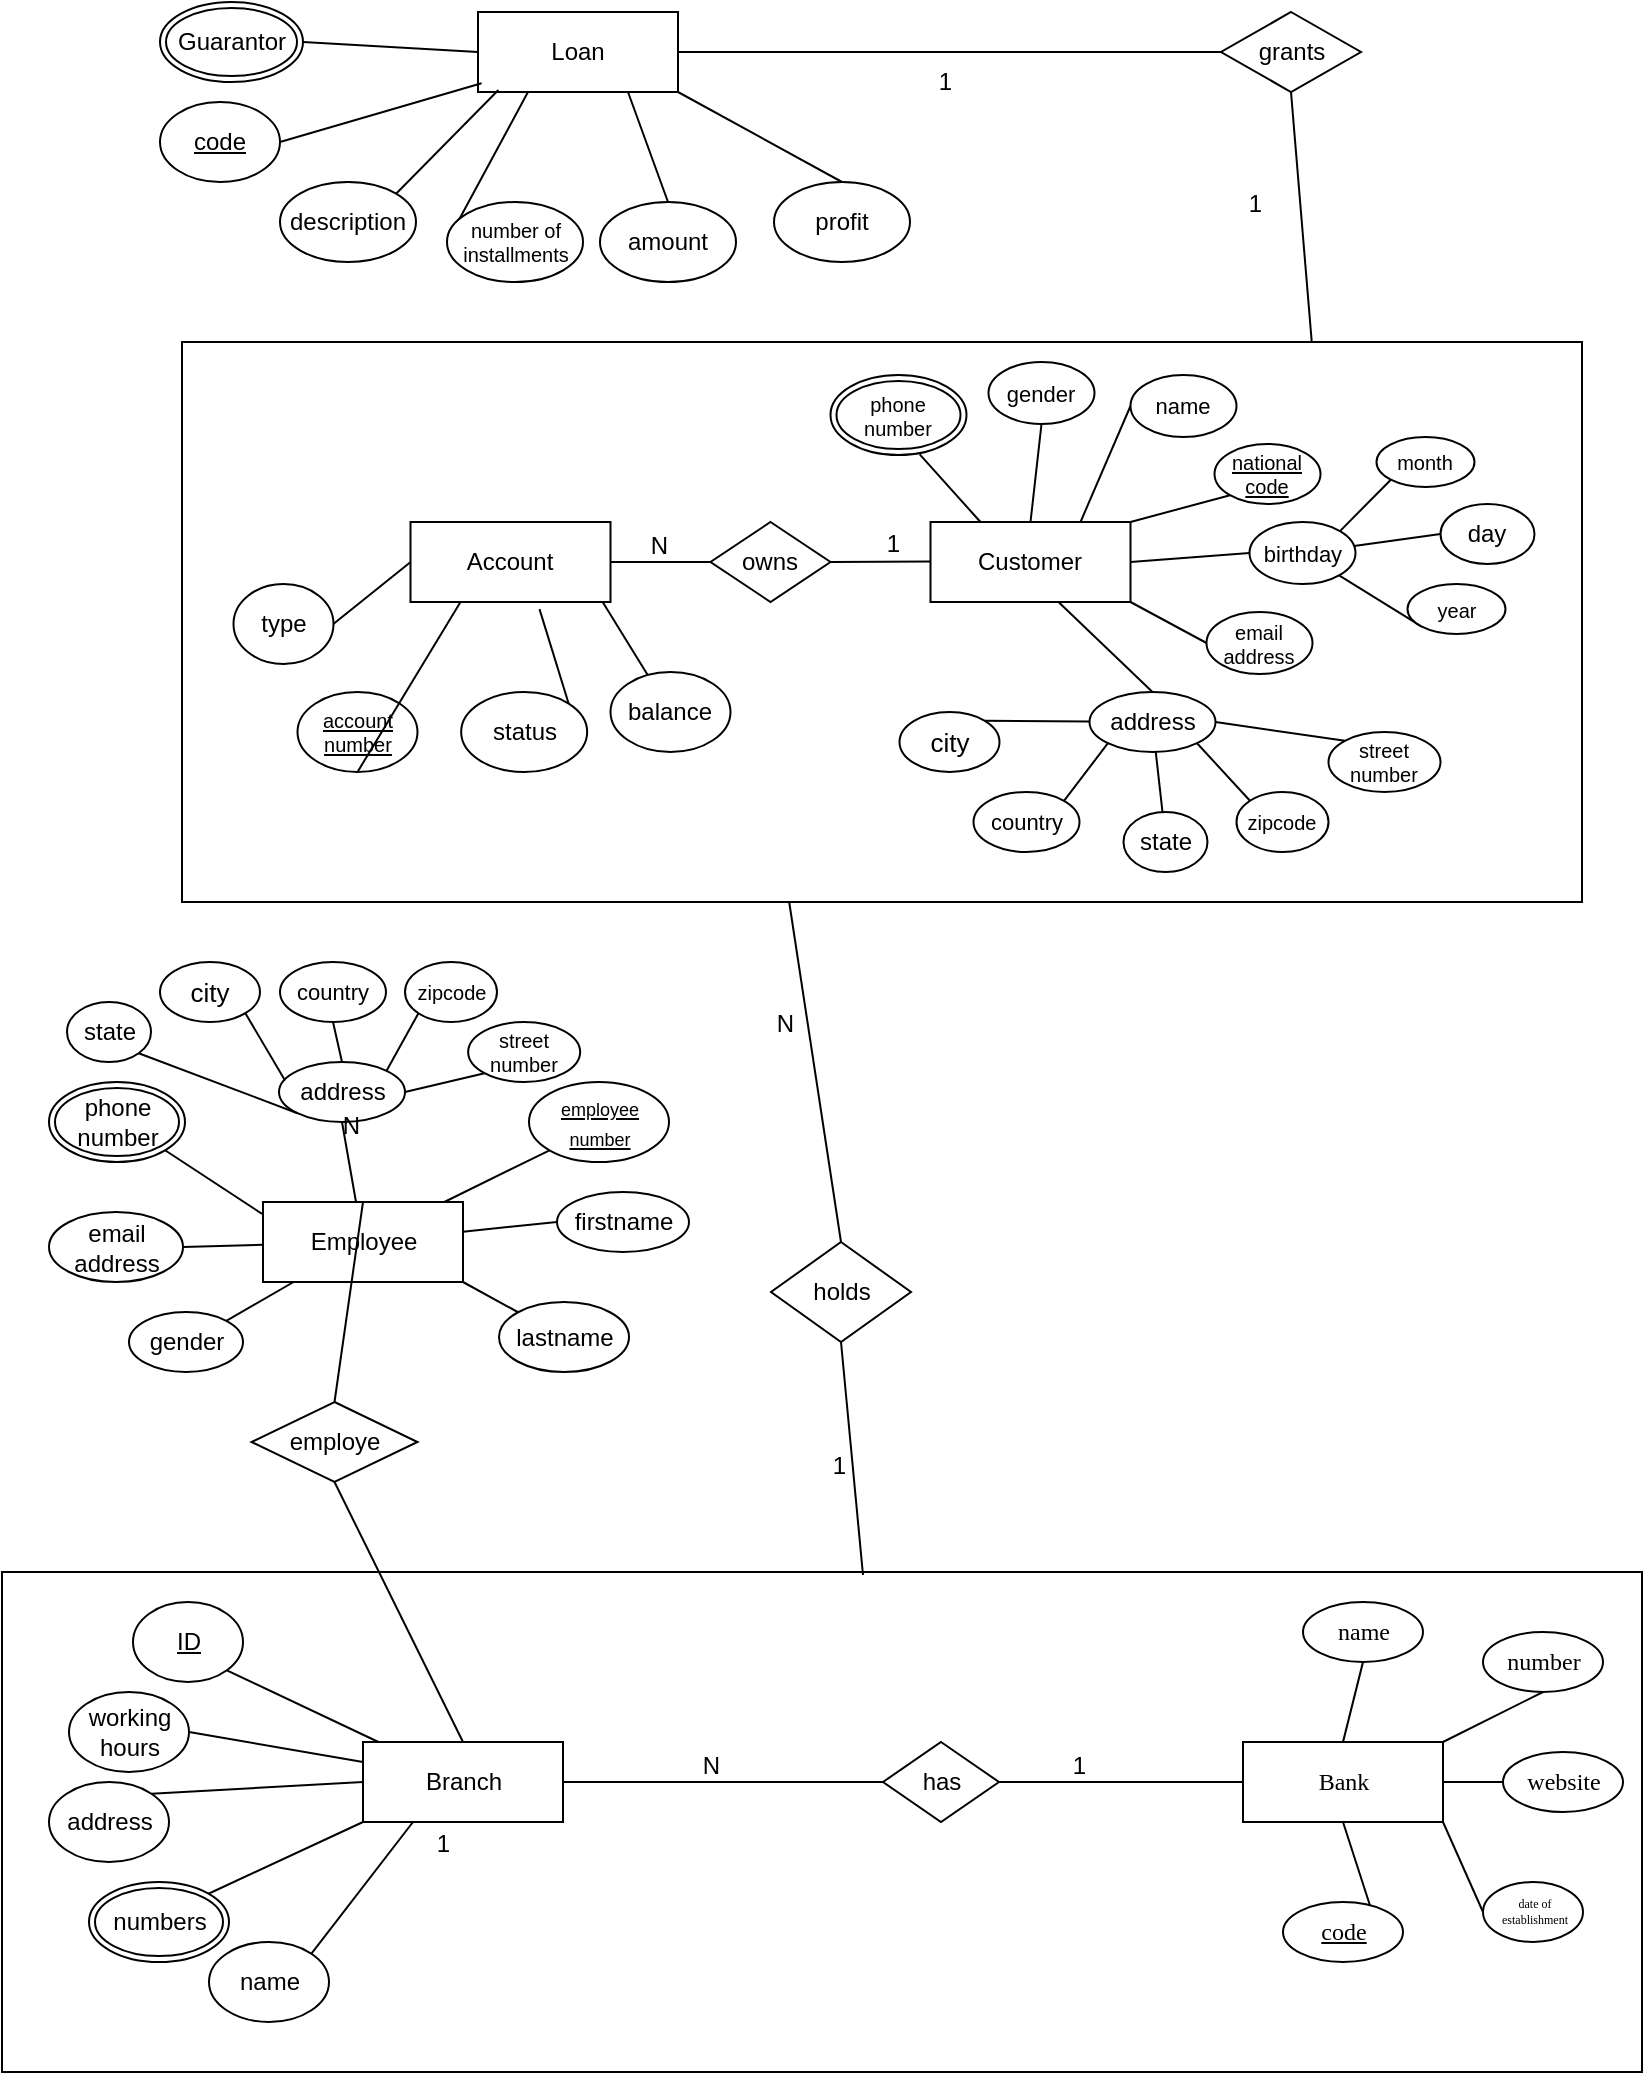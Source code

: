 <mxfile version="24.0.2" type="github">
  <diagram name="Page-1" id="dENvC8b72AFp16AgQJbP">
    <mxGraphModel dx="1513" dy="1854" grid="1" gridSize="10" guides="1" tooltips="1" connect="1" arrows="1" fold="1" page="1" pageScale="1" pageWidth="850" pageHeight="1100" math="0" shadow="0">
      <root>
        <mxCell id="0" />
        <mxCell id="1" parent="0" />
        <mxCell id="NP63c2qwMmVNeZMk7sTa-352" value="owns" style="curved=1;startArrow=ERmandOne;startSize=10;;endArrow=ERoneToMany;endSize=10;;exitX=0.501;exitY=0.996;entryX=0.674;entryY=0.001;rounded=0;fontFamily=Comic Sans MS;" parent="1" source="NP63c2qwMmVNeZMk7sTa-311" edge="1">
          <mxGeometry relative="1" as="geometry">
            <Array as="points">
              <mxPoint x="357" y="1380" />
            </Array>
            <mxPoint x="330.736" y="1452" as="targetPoint" />
          </mxGeometry>
        </mxCell>
        <mxCell id="NP63c2qwMmVNeZMk7sTa-354" value="Bank" style="whiteSpace=wrap;html=1;align=center;fontFamily=Comic Sans MS;" parent="1" vertex="1">
          <mxGeometry x="640.5" y="-210" width="100" height="40" as="geometry" />
        </mxCell>
        <mxCell id="NP63c2qwMmVNeZMk7sTa-375" style="rounded=0;orthogonalLoop=1;jettySize=auto;html=1;exitX=0.5;exitY=1;exitDx=0;exitDy=0;entryX=0.5;entryY=0;entryDx=0;entryDy=0;endArrow=none;endFill=0;" parent="1" source="NP63c2qwMmVNeZMk7sTa-356" target="NP63c2qwMmVNeZMk7sTa-354" edge="1">
          <mxGeometry relative="1" as="geometry" />
        </mxCell>
        <mxCell id="NP63c2qwMmVNeZMk7sTa-356" value="name" style="ellipse;whiteSpace=wrap;html=1;align=center;fontFamily=Comic Sans MS;" parent="1" vertex="1">
          <mxGeometry x="670.5" y="-280" width="60" height="30" as="geometry" />
        </mxCell>
        <mxCell id="NP63c2qwMmVNeZMk7sTa-374" style="rounded=0;orthogonalLoop=1;jettySize=auto;html=1;exitX=0.5;exitY=1;exitDx=0;exitDy=0;entryX=1;entryY=0;entryDx=0;entryDy=0;endArrow=none;endFill=0;" parent="1" source="NP63c2qwMmVNeZMk7sTa-357" target="NP63c2qwMmVNeZMk7sTa-354" edge="1">
          <mxGeometry relative="1" as="geometry" />
        </mxCell>
        <mxCell id="NP63c2qwMmVNeZMk7sTa-357" value="number" style="ellipse;whiteSpace=wrap;html=1;align=center;fontFamily=Comic Sans MS;" parent="1" vertex="1">
          <mxGeometry x="760.5" y="-265" width="60" height="30" as="geometry" />
        </mxCell>
        <mxCell id="NP63c2qwMmVNeZMk7sTa-372" style="rounded=0;orthogonalLoop=1;jettySize=auto;html=1;exitX=0;exitY=0.5;exitDx=0;exitDy=0;entryX=1;entryY=1;entryDx=0;entryDy=0;endArrow=none;endFill=0;" parent="1" source="NP63c2qwMmVNeZMk7sTa-358" target="NP63c2qwMmVNeZMk7sTa-354" edge="1">
          <mxGeometry relative="1" as="geometry" />
        </mxCell>
        <mxCell id="NP63c2qwMmVNeZMk7sTa-358" value="&lt;font style=&quot;font-size: 6px;&quot;&gt;date of &lt;br style=&quot;font-size: 6px;&quot;&gt;&lt;/font&gt;&lt;div style=&quot;font-size: 6px;&quot;&gt;&lt;font style=&quot;font-size: 6px;&quot;&gt;establishment&lt;/font&gt;&lt;/div&gt;" style="ellipse;align=center;labelBorderColor=none;labelBackgroundColor=none;fontFamily=Comic Sans MS;verticalAlign=middle;horizontal=1;textDirection=ltr;comic=0;treeMoving=0;html=1;fontSize=6;" parent="1" vertex="1">
          <mxGeometry x="760.5" y="-140" width="50" height="30" as="geometry" />
        </mxCell>
        <mxCell id="NP63c2qwMmVNeZMk7sTa-373" style="rounded=0;orthogonalLoop=1;jettySize=auto;html=1;exitX=0;exitY=0.5;exitDx=0;exitDy=0;endArrow=none;endFill=0;entryX=1;entryY=0.5;entryDx=0;entryDy=0;" parent="1" source="NP63c2qwMmVNeZMk7sTa-359" target="NP63c2qwMmVNeZMk7sTa-354" edge="1">
          <mxGeometry relative="1" as="geometry" />
        </mxCell>
        <mxCell id="NP63c2qwMmVNeZMk7sTa-359" value="website" style="ellipse;whiteSpace=wrap;html=1;align=center;fontFamily=Comic Sans MS;" parent="1" vertex="1">
          <mxGeometry x="770.5" y="-205" width="60" height="30" as="geometry" />
        </mxCell>
        <mxCell id="NP63c2qwMmVNeZMk7sTa-376" style="rounded=0;orthogonalLoop=1;jettySize=auto;html=1;exitX=1;exitY=1;exitDx=0;exitDy=0;entryX=0.5;entryY=1;entryDx=0;entryDy=0;endArrow=none;endFill=0;" parent="1" source="NP63c2qwMmVNeZMk7sTa-362" target="NP63c2qwMmVNeZMk7sTa-354" edge="1">
          <mxGeometry relative="1" as="geometry" />
        </mxCell>
        <mxCell id="NP63c2qwMmVNeZMk7sTa-362" value="code" style="ellipse;whiteSpace=wrap;html=1;align=center;fontStyle=4;fontFamily=Comic Sans MS;" parent="1" vertex="1">
          <mxGeometry x="660.5" y="-130" width="60" height="30" as="geometry" />
        </mxCell>
        <mxCell id="NP63c2qwMmVNeZMk7sTa-377" value="Branch" style="whiteSpace=wrap;html=1;align=center;" parent="1" vertex="1">
          <mxGeometry x="200.5" y="-210" width="100" height="40" as="geometry" />
        </mxCell>
        <mxCell id="NP63c2qwMmVNeZMk7sTa-388" style="rounded=0;orthogonalLoop=1;jettySize=auto;html=1;exitX=1;exitY=1;exitDx=0;exitDy=0;endArrow=none;endFill=0;" parent="1" source="NP63c2qwMmVNeZMk7sTa-381" target="NP63c2qwMmVNeZMk7sTa-377" edge="1">
          <mxGeometry relative="1" as="geometry" />
        </mxCell>
        <mxCell id="NP63c2qwMmVNeZMk7sTa-381" value="ID" style="ellipse;whiteSpace=wrap;html=1;align=center;fontStyle=4;" parent="1" vertex="1">
          <mxGeometry x="85.5" y="-280" width="55" height="40" as="geometry" />
        </mxCell>
        <mxCell id="NP63c2qwMmVNeZMk7sTa-391" style="rounded=0;orthogonalLoop=1;jettySize=auto;html=1;exitX=1;exitY=0;exitDx=0;exitDy=0;entryX=0;entryY=0.5;entryDx=0;entryDy=0;endArrow=none;endFill=0;" parent="1" source="NP63c2qwMmVNeZMk7sTa-382" target="NP63c2qwMmVNeZMk7sTa-377" edge="1">
          <mxGeometry relative="1" as="geometry" />
        </mxCell>
        <mxCell id="NP63c2qwMmVNeZMk7sTa-382" value="address" style="ellipse;whiteSpace=wrap;html=1;align=center;rotation=0;" parent="1" vertex="1">
          <mxGeometry x="43.5" y="-190" width="60" height="40" as="geometry" />
        </mxCell>
        <mxCell id="NP63c2qwMmVNeZMk7sTa-387" style="rounded=0;orthogonalLoop=1;jettySize=auto;html=1;exitX=1;exitY=0;exitDx=0;exitDy=0;endArrow=none;endFill=0;entryX=0.25;entryY=1;entryDx=0;entryDy=0;" parent="1" source="NP63c2qwMmVNeZMk7sTa-383" target="NP63c2qwMmVNeZMk7sTa-377" edge="1">
          <mxGeometry relative="1" as="geometry">
            <mxPoint x="223.5" y="-170" as="targetPoint" />
          </mxGeometry>
        </mxCell>
        <mxCell id="NP63c2qwMmVNeZMk7sTa-383" value="name" style="ellipse;whiteSpace=wrap;html=1;align=center;" parent="1" vertex="1">
          <mxGeometry x="123.5" y="-110" width="60" height="40" as="geometry" />
        </mxCell>
        <mxCell id="NP63c2qwMmVNeZMk7sTa-389" style="rounded=0;orthogonalLoop=1;jettySize=auto;html=1;exitX=1;exitY=0;exitDx=0;exitDy=0;endArrow=none;endFill=0;entryX=0;entryY=1;entryDx=0;entryDy=0;" parent="1" source="tqMVISTJXFTwWOeDB2ou-76" target="NP63c2qwMmVNeZMk7sTa-377" edge="1">
          <mxGeometry relative="1" as="geometry">
            <mxPoint x="124.57" y="-139.237" as="sourcePoint" />
          </mxGeometry>
        </mxCell>
        <mxCell id="NP63c2qwMmVNeZMk7sTa-385" value="working&lt;br&gt;hours" style="ellipse;whiteSpace=wrap;html=1;align=center;" parent="1" vertex="1">
          <mxGeometry x="53.5" y="-235" width="60" height="40" as="geometry" />
        </mxCell>
        <mxCell id="NP63c2qwMmVNeZMk7sTa-390" style="rounded=0;orthogonalLoop=1;jettySize=auto;html=1;exitX=1;exitY=0.5;exitDx=0;exitDy=0;entryX=0;entryY=0.25;entryDx=0;entryDy=0;endArrow=none;endFill=0;" parent="1" source="NP63c2qwMmVNeZMk7sTa-385" target="NP63c2qwMmVNeZMk7sTa-377" edge="1">
          <mxGeometry relative="1" as="geometry" />
        </mxCell>
        <mxCell id="NP63c2qwMmVNeZMk7sTa-393" value="Employee" style="whiteSpace=wrap;html=1;align=center;" parent="1" vertex="1">
          <mxGeometry x="150.5" y="-480" width="100" height="40" as="geometry" />
        </mxCell>
        <mxCell id="NP63c2qwMmVNeZMk7sTa-406" style="rounded=0;orthogonalLoop=1;jettySize=auto;html=1;exitX=0;exitY=0.5;exitDx=0;exitDy=0;endArrow=none;endFill=0;" parent="1" source="NP63c2qwMmVNeZMk7sTa-397" target="NP63c2qwMmVNeZMk7sTa-393" edge="1">
          <mxGeometry relative="1" as="geometry" />
        </mxCell>
        <mxCell id="NP63c2qwMmVNeZMk7sTa-397" value="firstname" style="ellipse;whiteSpace=wrap;html=1;align=center;" parent="1" vertex="1">
          <mxGeometry x="297.5" y="-485" width="66" height="30" as="geometry" />
        </mxCell>
        <mxCell id="NP63c2qwMmVNeZMk7sTa-405" style="rounded=0;orthogonalLoop=1;jettySize=auto;html=1;exitX=0;exitY=0;exitDx=0;exitDy=0;entryX=1;entryY=1;entryDx=0;entryDy=0;endArrow=none;endFill=0;" parent="1" source="NP63c2qwMmVNeZMk7sTa-398" target="NP63c2qwMmVNeZMk7sTa-393" edge="1">
          <mxGeometry relative="1" as="geometry" />
        </mxCell>
        <mxCell id="NP63c2qwMmVNeZMk7sTa-398" value="lastname" style="ellipse;whiteSpace=wrap;html=1;align=center;" parent="1" vertex="1">
          <mxGeometry x="268.5" y="-430" width="65" height="35" as="geometry" />
        </mxCell>
        <mxCell id="NP63c2qwMmVNeZMk7sTa-407" style="rounded=0;orthogonalLoop=1;jettySize=auto;html=1;exitX=0.5;exitY=1;exitDx=0;exitDy=0;endArrow=none;endFill=0;" parent="1" source="NP63c2qwMmVNeZMk7sTa-399" target="NP63c2qwMmVNeZMk7sTa-393" edge="1">
          <mxGeometry relative="1" as="geometry" />
        </mxCell>
        <mxCell id="NP63c2qwMmVNeZMk7sTa-399" value="address" style="ellipse;whiteSpace=wrap;html=1;align=center;" parent="1" vertex="1">
          <mxGeometry x="158.5" y="-550" width="63" height="30" as="geometry" />
        </mxCell>
        <mxCell id="NP63c2qwMmVNeZMk7sTa-410" style="rounded=0;orthogonalLoop=1;jettySize=auto;html=1;exitX=1;exitY=0;exitDx=0;exitDy=0;endArrow=none;endFill=0;" parent="1" source="NP63c2qwMmVNeZMk7sTa-400" target="NP63c2qwMmVNeZMk7sTa-393" edge="1">
          <mxGeometry relative="1" as="geometry" />
        </mxCell>
        <mxCell id="NP63c2qwMmVNeZMk7sTa-400" value="gender" style="ellipse;whiteSpace=wrap;html=1;align=center;" parent="1" vertex="1">
          <mxGeometry x="83.5" y="-425" width="57" height="30" as="geometry" />
        </mxCell>
        <mxCell id="NP63c2qwMmVNeZMk7sTa-409" style="rounded=0;orthogonalLoop=1;jettySize=auto;html=1;exitX=1;exitY=0.5;exitDx=0;exitDy=0;endArrow=none;endFill=0;" parent="1" source="NP63c2qwMmVNeZMk7sTa-401" target="NP63c2qwMmVNeZMk7sTa-393" edge="1">
          <mxGeometry relative="1" as="geometry" />
        </mxCell>
        <mxCell id="NP63c2qwMmVNeZMk7sTa-401" value="email&lt;br&gt;address" style="ellipse;whiteSpace=wrap;html=1;align=center;" parent="1" vertex="1">
          <mxGeometry x="43.5" y="-475" width="67" height="35" as="geometry" />
        </mxCell>
        <mxCell id="NP63c2qwMmVNeZMk7sTa-408" style="rounded=0;orthogonalLoop=1;jettySize=auto;html=1;exitX=1;exitY=1;exitDx=0;exitDy=0;entryX=-0.005;entryY=0.148;entryDx=0;entryDy=0;entryPerimeter=0;endArrow=none;endFill=0;" parent="1" source="tqMVISTJXFTwWOeDB2ou-77" target="NP63c2qwMmVNeZMk7sTa-393" edge="1">
          <mxGeometry relative="1" as="geometry" />
        </mxCell>
        <mxCell id="NP63c2qwMmVNeZMk7sTa-413" style="rounded=0;orthogonalLoop=1;jettySize=auto;html=1;exitX=0;exitY=1;exitDx=0;exitDy=0;endArrow=none;endFill=0;" parent="1" source="NP63c2qwMmVNeZMk7sTa-412" target="NP63c2qwMmVNeZMk7sTa-393" edge="1">
          <mxGeometry relative="1" as="geometry" />
        </mxCell>
        <mxCell id="NP63c2qwMmVNeZMk7sTa-412" value="&lt;font style=&quot;font-size: 9px;&quot;&gt;employee &lt;br&gt;number&lt;/font&gt;" style="ellipse;whiteSpace=wrap;html=1;align=center;fontStyle=4;" parent="1" vertex="1">
          <mxGeometry x="283.5" y="-540" width="70" height="40" as="geometry" />
        </mxCell>
        <mxCell id="tqMVISTJXFTwWOeDB2ou-2" value="employe" style="shape=rhombus;perimeter=rhombusPerimeter;whiteSpace=wrap;html=1;align=center;" vertex="1" parent="1">
          <mxGeometry x="144.75" y="-380" width="83" height="40" as="geometry" />
        </mxCell>
        <mxCell id="tqMVISTJXFTwWOeDB2ou-11" value="" style="endArrow=none;html=1;rounded=0;entryX=0.5;entryY=0;entryDx=0;entryDy=0;exitX=0.5;exitY=1;exitDx=0;exitDy=0;" edge="1" parent="1" source="tqMVISTJXFTwWOeDB2ou-2" target="NP63c2qwMmVNeZMk7sTa-377">
          <mxGeometry relative="1" as="geometry">
            <mxPoint x="250.5" y="-60" as="sourcePoint" />
            <mxPoint x="310.5" y="-120" as="targetPoint" />
          </mxGeometry>
        </mxCell>
        <mxCell id="tqMVISTJXFTwWOeDB2ou-12" value="1" style="resizable=0;html=1;whiteSpace=wrap;align=right;verticalAlign=bottom;" connectable="0" vertex="1" parent="tqMVISTJXFTwWOeDB2ou-11">
          <mxGeometry x="1" relative="1" as="geometry">
            <mxPoint x="-5" y="60" as="offset" />
          </mxGeometry>
        </mxCell>
        <mxCell id="tqMVISTJXFTwWOeDB2ou-13" value="" style="endArrow=none;html=1;rounded=0;entryX=0.5;entryY=0;entryDx=0;entryDy=0;exitX=0.5;exitY=0;exitDx=0;exitDy=0;" edge="1" parent="1" source="tqMVISTJXFTwWOeDB2ou-2" target="NP63c2qwMmVNeZMk7sTa-393">
          <mxGeometry relative="1" as="geometry">
            <mxPoint x="210.5" y="-600" as="sourcePoint" />
            <mxPoint x="370.5" y="-600" as="targetPoint" />
          </mxGeometry>
        </mxCell>
        <mxCell id="tqMVISTJXFTwWOeDB2ou-14" value="N" style="resizable=0;html=1;whiteSpace=wrap;align=right;verticalAlign=bottom;" connectable="0" vertex="1" parent="tqMVISTJXFTwWOeDB2ou-13">
          <mxGeometry x="1" relative="1" as="geometry">
            <mxPoint y="-30" as="offset" />
          </mxGeometry>
        </mxCell>
        <mxCell id="tqMVISTJXFTwWOeDB2ou-15" value="has" style="shape=rhombus;perimeter=rhombusPerimeter;whiteSpace=wrap;html=1;align=center;" vertex="1" parent="1">
          <mxGeometry x="460.5" y="-210" width="58" height="40" as="geometry" />
        </mxCell>
        <mxCell id="tqMVISTJXFTwWOeDB2ou-17" value="" style="endArrow=none;html=1;rounded=0;exitX=1;exitY=0.5;exitDx=0;exitDy=0;entryX=0;entryY=0.5;entryDx=0;entryDy=0;" edge="1" parent="1" source="tqMVISTJXFTwWOeDB2ou-15" target="NP63c2qwMmVNeZMk7sTa-354">
          <mxGeometry relative="1" as="geometry">
            <mxPoint x="277.5" y="-360" as="sourcePoint" />
            <mxPoint x="437.5" y="-360" as="targetPoint" />
          </mxGeometry>
        </mxCell>
        <mxCell id="tqMVISTJXFTwWOeDB2ou-18" value="1" style="resizable=0;html=1;whiteSpace=wrap;align=right;verticalAlign=bottom;" connectable="0" vertex="1" parent="tqMVISTJXFTwWOeDB2ou-17">
          <mxGeometry x="1" relative="1" as="geometry">
            <mxPoint x="-77" as="offset" />
          </mxGeometry>
        </mxCell>
        <mxCell id="tqMVISTJXFTwWOeDB2ou-19" value="" style="endArrow=none;html=1;rounded=0;entryX=1;entryY=0.5;entryDx=0;entryDy=0;exitX=0;exitY=0.5;exitDx=0;exitDy=0;" edge="1" parent="1" source="tqMVISTJXFTwWOeDB2ou-15" target="NP63c2qwMmVNeZMk7sTa-377">
          <mxGeometry relative="1" as="geometry">
            <mxPoint x="265.5" y="-260" as="sourcePoint" />
            <mxPoint x="425.5" y="-260" as="targetPoint" />
          </mxGeometry>
        </mxCell>
        <mxCell id="tqMVISTJXFTwWOeDB2ou-20" value="N" style="resizable=0;html=1;whiteSpace=wrap;align=right;verticalAlign=bottom;" connectable="0" vertex="1" parent="tqMVISTJXFTwWOeDB2ou-19">
          <mxGeometry x="1" relative="1" as="geometry">
            <mxPoint x="80" as="offset" />
          </mxGeometry>
        </mxCell>
        <mxCell id="tqMVISTJXFTwWOeDB2ou-24" value="holds" style="shape=rhombus;perimeter=rhombusPerimeter;whiteSpace=wrap;html=1;align=center;" vertex="1" parent="1">
          <mxGeometry x="404.5" y="-460" width="70" height="50" as="geometry" />
        </mxCell>
        <mxCell id="tqMVISTJXFTwWOeDB2ou-33" style="rounded=0;orthogonalLoop=1;jettySize=auto;html=1;exitX=0.93;exitY=0.874;exitDx=0;exitDy=0;endArrow=none;endFill=0;exitPerimeter=0;" edge="1" parent="1" source="tqMVISTJXFTwWOeDB2ou-25" target="tqMVISTJXFTwWOeDB2ou-31">
          <mxGeometry relative="1" as="geometry" />
        </mxCell>
        <mxCell id="tqMVISTJXFTwWOeDB2ou-34" style="rounded=0;orthogonalLoop=1;jettySize=auto;html=1;exitX=0.25;exitY=0;exitDx=0;exitDy=0;entryX=0.5;entryY=1;entryDx=0;entryDy=0;endArrow=none;endFill=0;" edge="1" parent="1" source="tqMVISTJXFTwWOeDB2ou-25" target="tqMVISTJXFTwWOeDB2ou-32">
          <mxGeometry relative="1" as="geometry" />
        </mxCell>
        <mxCell id="tqMVISTJXFTwWOeDB2ou-25" value="Account" style="whiteSpace=wrap;html=1;align=center;" vertex="1" parent="1">
          <mxGeometry x="224.25" y="-820" width="100" height="40" as="geometry" />
        </mxCell>
        <mxCell id="tqMVISTJXFTwWOeDB2ou-26" value="&lt;div style=&quot;font-size: 10px;&quot;&gt;&lt;font style=&quot;font-size: 10px;&quot;&gt;account&lt;/font&gt;&lt;/div&gt;&lt;div style=&quot;font-size: 10px;&quot;&gt;&lt;font style=&quot;font-size: 10px;&quot;&gt;&lt;font style=&quot;font-size: 10px;&quot;&gt;number&lt;/font&gt;&lt;br style=&quot;font-size: 10px;&quot;&gt;&lt;/font&gt;&lt;/div&gt;" style="ellipse;whiteSpace=wrap;html=1;align=center;fontStyle=4;fontSize=10;" vertex="1" parent="1">
          <mxGeometry x="167.75" y="-735" width="60" height="40" as="geometry" />
        </mxCell>
        <mxCell id="tqMVISTJXFTwWOeDB2ou-37" style="rounded=0;orthogonalLoop=1;jettySize=auto;html=1;exitX=1;exitY=0;exitDx=0;exitDy=0;entryX=0.645;entryY=1.089;entryDx=0;entryDy=0;endArrow=none;endFill=0;entryPerimeter=0;" edge="1" parent="1" source="tqMVISTJXFTwWOeDB2ou-30" target="tqMVISTJXFTwWOeDB2ou-25">
          <mxGeometry relative="1" as="geometry" />
        </mxCell>
        <mxCell id="tqMVISTJXFTwWOeDB2ou-30" value="status" style="ellipse;whiteSpace=wrap;html=1;align=center;" vertex="1" parent="1">
          <mxGeometry x="249.58" y="-735" width="63" height="40" as="geometry" />
        </mxCell>
        <mxCell id="tqMVISTJXFTwWOeDB2ou-31" value="balance" style="ellipse;whiteSpace=wrap;html=1;align=center;" vertex="1" parent="1">
          <mxGeometry x="324.25" y="-745" width="60" height="40" as="geometry" />
        </mxCell>
        <mxCell id="tqMVISTJXFTwWOeDB2ou-32" value="type" style="ellipse;whiteSpace=wrap;html=1;align=center;" vertex="1" parent="1">
          <mxGeometry x="135.75" y="-789" width="50" height="40" as="geometry" />
        </mxCell>
        <mxCell id="tqMVISTJXFTwWOeDB2ou-35" style="rounded=0;orthogonalLoop=1;jettySize=auto;html=1;exitX=0.5;exitY=1;exitDx=0;exitDy=0;entryX=0.25;entryY=1;entryDx=0;entryDy=0;endArrow=none;endFill=0;" edge="1" parent="1" source="tqMVISTJXFTwWOeDB2ou-26" target="tqMVISTJXFTwWOeDB2ou-25">
          <mxGeometry relative="1" as="geometry" />
        </mxCell>
        <mxCell id="tqMVISTJXFTwWOeDB2ou-38" value="owns" style="shape=rhombus;perimeter=rhombusPerimeter;whiteSpace=wrap;html=1;align=center;" vertex="1" parent="1">
          <mxGeometry x="374.25" y="-820" width="60" height="40" as="geometry" />
        </mxCell>
        <mxCell id="tqMVISTJXFTwWOeDB2ou-39" value="Customer" style="whiteSpace=wrap;html=1;align=center;" vertex="1" parent="1">
          <mxGeometry x="484.25" y="-820" width="100" height="40" as="geometry" />
        </mxCell>
        <mxCell id="tqMVISTJXFTwWOeDB2ou-51" style="rounded=0;orthogonalLoop=1;jettySize=auto;html=1;exitX=0;exitY=1;exitDx=0;exitDy=0;entryX=1;entryY=0;entryDx=0;entryDy=0;endArrow=none;endFill=0;" edge="1" parent="1" source="tqMVISTJXFTwWOeDB2ou-41" target="tqMVISTJXFTwWOeDB2ou-39">
          <mxGeometry relative="1" as="geometry" />
        </mxCell>
        <mxCell id="tqMVISTJXFTwWOeDB2ou-41" value="&lt;div style=&quot;font-size: 10px;&quot;&gt;national&lt;/div&gt;&lt;div style=&quot;font-size: 10px;&quot;&gt;code&lt;br style=&quot;font-size: 10px;&quot;&gt;&lt;/div&gt;" style="ellipse;whiteSpace=wrap;html=1;align=center;fontStyle=4;fontSize=10;" vertex="1" parent="1">
          <mxGeometry x="626.25" y="-859" width="53" height="30" as="geometry" />
        </mxCell>
        <mxCell id="tqMVISTJXFTwWOeDB2ou-52" style="rounded=0;orthogonalLoop=1;jettySize=auto;html=1;exitX=0;exitY=0.5;exitDx=0;exitDy=0;entryX=0.75;entryY=0;entryDx=0;entryDy=0;endArrow=none;endFill=0;" edge="1" parent="1" source="tqMVISTJXFTwWOeDB2ou-42" target="tqMVISTJXFTwWOeDB2ou-39">
          <mxGeometry relative="1" as="geometry" />
        </mxCell>
        <mxCell id="tqMVISTJXFTwWOeDB2ou-42" value="name" style="ellipse;whiteSpace=wrap;html=1;align=center;fontSize=11;" vertex="1" parent="1">
          <mxGeometry x="584.25" y="-893.5" width="53" height="31" as="geometry" />
        </mxCell>
        <mxCell id="tqMVISTJXFTwWOeDB2ou-49" style="rounded=0;orthogonalLoop=1;jettySize=auto;html=1;exitX=0.5;exitY=1;exitDx=0;exitDy=0;endArrow=none;endFill=0;entryX=0.5;entryY=0;entryDx=0;entryDy=0;" edge="1" parent="1" source="tqMVISTJXFTwWOeDB2ou-43" target="tqMVISTJXFTwWOeDB2ou-39">
          <mxGeometry relative="1" as="geometry" />
        </mxCell>
        <mxCell id="tqMVISTJXFTwWOeDB2ou-43" value="gender" style="ellipse;whiteSpace=wrap;html=1;align=center;fontSize=11;" vertex="1" parent="1">
          <mxGeometry x="513.25" y="-900" width="53" height="31" as="geometry" />
        </mxCell>
        <mxCell id="tqMVISTJXFTwWOeDB2ou-48" style="rounded=0;orthogonalLoop=1;jettySize=auto;html=1;exitX=0.656;exitY=0.992;exitDx=0;exitDy=0;entryX=0.25;entryY=0;entryDx=0;entryDy=0;endArrow=none;endFill=0;exitPerimeter=0;" edge="1" parent="1" source="tqMVISTJXFTwWOeDB2ou-94" target="tqMVISTJXFTwWOeDB2ou-39">
          <mxGeometry relative="1" as="geometry">
            <mxPoint x="470.75" y="-858.0" as="sourcePoint" />
          </mxGeometry>
        </mxCell>
        <mxCell id="tqMVISTJXFTwWOeDB2ou-50" style="rounded=0;orthogonalLoop=1;jettySize=auto;html=1;exitX=0;exitY=0.5;exitDx=0;exitDy=0;entryX=1;entryY=1;entryDx=0;entryDy=0;endArrow=none;endFill=0;" edge="1" parent="1" source="tqMVISTJXFTwWOeDB2ou-45" target="tqMVISTJXFTwWOeDB2ou-39">
          <mxGeometry relative="1" as="geometry" />
        </mxCell>
        <mxCell id="tqMVISTJXFTwWOeDB2ou-45" value="&lt;div style=&quot;font-size: 10px;&quot;&gt;email&lt;/div&gt;&lt;div style=&quot;font-size: 10px;&quot;&gt;address&lt;br style=&quot;font-size: 10px;&quot;&gt;&lt;/div&gt;" style="ellipse;whiteSpace=wrap;html=1;align=center;fontSize=10;" vertex="1" parent="1">
          <mxGeometry x="622.25" y="-775" width="53" height="31" as="geometry" />
        </mxCell>
        <mxCell id="tqMVISTJXFTwWOeDB2ou-53" style="rounded=0;orthogonalLoop=1;jettySize=auto;html=1;exitX=0;exitY=0.5;exitDx=0;exitDy=0;entryX=1;entryY=0.5;entryDx=0;entryDy=0;endArrow=none;endFill=0;" edge="1" parent="1" source="tqMVISTJXFTwWOeDB2ou-46" target="tqMVISTJXFTwWOeDB2ou-39">
          <mxGeometry relative="1" as="geometry" />
        </mxCell>
        <mxCell id="tqMVISTJXFTwWOeDB2ou-46" value="birthday" style="ellipse;whiteSpace=wrap;html=1;align=center;fontSize=11;" vertex="1" parent="1">
          <mxGeometry x="643.75" y="-820" width="53" height="31" as="geometry" />
        </mxCell>
        <mxCell id="tqMVISTJXFTwWOeDB2ou-54" style="rounded=0;orthogonalLoop=1;jettySize=auto;html=1;exitX=0.5;exitY=0;exitDx=0;exitDy=0;entryX=0.64;entryY=1;entryDx=0;entryDy=0;entryPerimeter=0;endArrow=none;endFill=0;" edge="1" parent="1" source="tqMVISTJXFTwWOeDB2ou-95" target="tqMVISTJXFTwWOeDB2ou-39">
          <mxGeometry relative="1" as="geometry">
            <mxPoint x="597.295" y="-734.332" as="sourcePoint" />
          </mxGeometry>
        </mxCell>
        <mxCell id="tqMVISTJXFTwWOeDB2ou-55" value="" style="endArrow=none;html=1;rounded=0;exitX=1;exitY=0.5;exitDx=0;exitDy=0;" edge="1" parent="1" source="tqMVISTJXFTwWOeDB2ou-38">
          <mxGeometry relative="1" as="geometry">
            <mxPoint x="394.25" y="-800.23" as="sourcePoint" />
            <mxPoint x="484.25" y="-800.23" as="targetPoint" />
          </mxGeometry>
        </mxCell>
        <mxCell id="tqMVISTJXFTwWOeDB2ou-56" value="1" style="resizable=0;html=1;whiteSpace=wrap;align=right;verticalAlign=bottom;" connectable="0" vertex="1" parent="tqMVISTJXFTwWOeDB2ou-55">
          <mxGeometry x="1" relative="1" as="geometry">
            <mxPoint x="-14" as="offset" />
          </mxGeometry>
        </mxCell>
        <mxCell id="tqMVISTJXFTwWOeDB2ou-57" value="" style="endArrow=none;html=1;rounded=0;entryX=1;entryY=0.5;entryDx=0;entryDy=0;exitX=0;exitY=0.5;exitDx=0;exitDy=0;" edge="1" parent="1" source="tqMVISTJXFTwWOeDB2ou-38" target="tqMVISTJXFTwWOeDB2ou-25">
          <mxGeometry relative="1" as="geometry">
            <mxPoint x="294.25" y="-720" as="sourcePoint" />
            <mxPoint x="454.25" y="-720" as="targetPoint" />
          </mxGeometry>
        </mxCell>
        <mxCell id="tqMVISTJXFTwWOeDB2ou-58" value="N" style="resizable=0;html=1;whiteSpace=wrap;align=right;verticalAlign=bottom;" connectable="0" vertex="1" parent="tqMVISTJXFTwWOeDB2ou-57">
          <mxGeometry x="1" relative="1" as="geometry">
            <mxPoint x="30" as="offset" />
          </mxGeometry>
        </mxCell>
        <mxCell id="tqMVISTJXFTwWOeDB2ou-59" value="grants" style="shape=rhombus;perimeter=rhombusPerimeter;whiteSpace=wrap;html=1;align=center;" vertex="1" parent="1">
          <mxGeometry x="629.5" y="-1075" width="70" height="40" as="geometry" />
        </mxCell>
        <mxCell id="tqMVISTJXFTwWOeDB2ou-60" value="Loan" style="whiteSpace=wrap;html=1;align=center;" vertex="1" parent="1">
          <mxGeometry x="258" y="-1075" width="100" height="40" as="geometry" />
        </mxCell>
        <mxCell id="tqMVISTJXFTwWOeDB2ou-70" style="rounded=0;orthogonalLoop=1;jettySize=auto;html=1;exitX=0.5;exitY=0;exitDx=0;exitDy=0;entryX=0.75;entryY=1;entryDx=0;entryDy=0;endArrow=none;endFill=0;" edge="1" parent="1" source="tqMVISTJXFTwWOeDB2ou-61" target="tqMVISTJXFTwWOeDB2ou-60">
          <mxGeometry relative="1" as="geometry" />
        </mxCell>
        <mxCell id="tqMVISTJXFTwWOeDB2ou-61" value="amount" style="ellipse;whiteSpace=wrap;html=1;align=center;" vertex="1" parent="1">
          <mxGeometry x="319" y="-980" width="68" height="40" as="geometry" />
        </mxCell>
        <mxCell id="tqMVISTJXFTwWOeDB2ou-62" value="code" style="ellipse;whiteSpace=wrap;html=1;align=center;fontStyle=4;" vertex="1" parent="1">
          <mxGeometry x="99" y="-1030" width="60" height="40" as="geometry" />
        </mxCell>
        <mxCell id="tqMVISTJXFTwWOeDB2ou-71" style="rounded=0;orthogonalLoop=1;jettySize=auto;html=1;exitX=0.5;exitY=0;exitDx=0;exitDy=0;entryX=1;entryY=1;entryDx=0;entryDy=0;endArrow=none;endFill=0;" edge="1" parent="1" source="tqMVISTJXFTwWOeDB2ou-63" target="tqMVISTJXFTwWOeDB2ou-60">
          <mxGeometry relative="1" as="geometry" />
        </mxCell>
        <mxCell id="tqMVISTJXFTwWOeDB2ou-63" value="profit" style="ellipse;whiteSpace=wrap;html=1;align=center;" vertex="1" parent="1">
          <mxGeometry x="406" y="-990" width="68" height="40" as="geometry" />
        </mxCell>
        <mxCell id="tqMVISTJXFTwWOeDB2ou-64" value="description" style="ellipse;whiteSpace=wrap;html=1;align=center;" vertex="1" parent="1">
          <mxGeometry x="159" y="-990" width="68" height="40" as="geometry" />
        </mxCell>
        <mxCell id="tqMVISTJXFTwWOeDB2ou-73" style="rounded=0;orthogonalLoop=1;jettySize=auto;html=1;exitX=0;exitY=0.5;exitDx=0;exitDy=0;endArrow=none;endFill=0;entryX=0.25;entryY=1;entryDx=0;entryDy=0;" edge="1" parent="1" source="tqMVISTJXFTwWOeDB2ou-65" target="tqMVISTJXFTwWOeDB2ou-60">
          <mxGeometry relative="1" as="geometry" />
        </mxCell>
        <mxCell id="tqMVISTJXFTwWOeDB2ou-65" value="number of installments" style="ellipse;whiteSpace=wrap;html=1;align=center;fontSize=10;" vertex="1" parent="1">
          <mxGeometry x="242.5" y="-980" width="68" height="40" as="geometry" />
        </mxCell>
        <mxCell id="tqMVISTJXFTwWOeDB2ou-68" style="rounded=0;orthogonalLoop=1;jettySize=auto;html=1;exitX=1;exitY=0.5;exitDx=0;exitDy=0;entryX=0;entryY=0.5;entryDx=0;entryDy=0;endArrow=none;endFill=0;" edge="1" parent="1" source="tqMVISTJXFTwWOeDB2ou-116" target="tqMVISTJXFTwWOeDB2ou-60">
          <mxGeometry relative="1" as="geometry">
            <mxPoint x="213.0" y="-1095" as="sourcePoint" />
          </mxGeometry>
        </mxCell>
        <mxCell id="tqMVISTJXFTwWOeDB2ou-69" style="rounded=0;orthogonalLoop=1;jettySize=auto;html=1;exitX=1;exitY=0.5;exitDx=0;exitDy=0;entryX=0.018;entryY=0.89;entryDx=0;entryDy=0;entryPerimeter=0;endArrow=none;endFill=0;" edge="1" parent="1" source="tqMVISTJXFTwWOeDB2ou-62" target="tqMVISTJXFTwWOeDB2ou-60">
          <mxGeometry relative="1" as="geometry" />
        </mxCell>
        <mxCell id="tqMVISTJXFTwWOeDB2ou-72" style="rounded=0;orthogonalLoop=1;jettySize=auto;html=1;exitX=1;exitY=0;exitDx=0;exitDy=0;entryX=0.102;entryY=0.975;entryDx=0;entryDy=0;endArrow=none;endFill=0;entryPerimeter=0;" edge="1" parent="1" source="tqMVISTJXFTwWOeDB2ou-64" target="tqMVISTJXFTwWOeDB2ou-60">
          <mxGeometry relative="1" as="geometry" />
        </mxCell>
        <mxCell id="tqMVISTJXFTwWOeDB2ou-76" value="numbers" style="ellipse;shape=doubleEllipse;margin=3;whiteSpace=wrap;html=1;align=center;" vertex="1" parent="1">
          <mxGeometry x="63.5" y="-140" width="70" height="40" as="geometry" />
        </mxCell>
        <mxCell id="tqMVISTJXFTwWOeDB2ou-77" value="phone&lt;br&gt;number" style="ellipse;shape=doubleEllipse;margin=3;whiteSpace=wrap;html=1;align=center;" vertex="1" parent="1">
          <mxGeometry x="43.5" y="-540" width="68" height="40" as="geometry" />
        </mxCell>
        <mxCell id="tqMVISTJXFTwWOeDB2ou-86" style="rounded=0;orthogonalLoop=1;jettySize=auto;html=1;exitX=0.5;exitY=1;exitDx=0;exitDy=0;entryX=0.5;entryY=0;entryDx=0;entryDy=0;endArrow=none;endFill=0;" edge="1" parent="1" source="tqMVISTJXFTwWOeDB2ou-79" target="NP63c2qwMmVNeZMk7sTa-399">
          <mxGeometry relative="1" as="geometry" />
        </mxCell>
        <mxCell id="tqMVISTJXFTwWOeDB2ou-79" value="country" style="ellipse;whiteSpace=wrap;html=1;align=center;fontSize=11;" vertex="1" parent="1">
          <mxGeometry x="159" y="-600" width="53" height="30" as="geometry" />
        </mxCell>
        <mxCell id="tqMVISTJXFTwWOeDB2ou-93" style="rounded=0;orthogonalLoop=1;jettySize=auto;html=1;exitX=0;exitY=1;exitDx=0;exitDy=0;entryX=1;entryY=0;entryDx=0;entryDy=0;endArrow=none;endFill=0;" edge="1" parent="1" source="tqMVISTJXFTwWOeDB2ou-80" target="NP63c2qwMmVNeZMk7sTa-399">
          <mxGeometry relative="1" as="geometry" />
        </mxCell>
        <mxCell id="tqMVISTJXFTwWOeDB2ou-80" value="zipcode" style="ellipse;whiteSpace=wrap;html=1;align=center;fontSize=10;" vertex="1" parent="1">
          <mxGeometry x="221.5" y="-600" width="46" height="30" as="geometry" />
        </mxCell>
        <mxCell id="tqMVISTJXFTwWOeDB2ou-87" value="" style="rounded=0;orthogonalLoop=1;jettySize=auto;html=1;endArrow=none;endFill=0;entryX=0;entryY=1;entryDx=0;entryDy=0;exitX=1;exitY=1;exitDx=0;exitDy=0;" edge="1" parent="1" source="tqMVISTJXFTwWOeDB2ou-81" target="NP63c2qwMmVNeZMk7sTa-399">
          <mxGeometry relative="1" as="geometry">
            <mxPoint x="195.252" y="-489.973" as="sourcePoint" />
          </mxGeometry>
        </mxCell>
        <mxCell id="tqMVISTJXFTwWOeDB2ou-81" value="state" style="ellipse;whiteSpace=wrap;html=1;align=center;" vertex="1" parent="1">
          <mxGeometry x="52.5" y="-580" width="42" height="30" as="geometry" />
        </mxCell>
        <mxCell id="tqMVISTJXFTwWOeDB2ou-92" style="rounded=0;orthogonalLoop=1;jettySize=auto;html=1;exitX=0;exitY=1;exitDx=0;exitDy=0;entryX=1;entryY=0.5;entryDx=0;entryDy=0;endArrow=none;endFill=0;" edge="1" parent="1" source="tqMVISTJXFTwWOeDB2ou-82" target="NP63c2qwMmVNeZMk7sTa-399">
          <mxGeometry relative="1" as="geometry" />
        </mxCell>
        <mxCell id="tqMVISTJXFTwWOeDB2ou-82" value="&lt;div style=&quot;font-size: 10px;&quot;&gt;street &lt;br style=&quot;font-size: 10px;&quot;&gt;&lt;/div&gt;&lt;div style=&quot;font-size: 10px;&quot;&gt;number&lt;br style=&quot;font-size: 10px;&quot;&gt;&lt;/div&gt;" style="ellipse;whiteSpace=wrap;html=1;align=center;fontSize=10;" vertex="1" parent="1">
          <mxGeometry x="253.08" y="-570" width="56" height="30" as="geometry" />
        </mxCell>
        <mxCell id="tqMVISTJXFTwWOeDB2ou-85" style="rounded=0;orthogonalLoop=1;jettySize=auto;html=1;exitX=1;exitY=1;exitDx=0;exitDy=0;endArrow=none;endFill=0;entryX=0.048;entryY=0.308;entryDx=0;entryDy=0;entryPerimeter=0;" edge="1" parent="1" source="tqMVISTJXFTwWOeDB2ou-84" target="NP63c2qwMmVNeZMk7sTa-399">
          <mxGeometry relative="1" as="geometry" />
        </mxCell>
        <mxCell id="tqMVISTJXFTwWOeDB2ou-84" value="city" style="ellipse;whiteSpace=wrap;html=1;align=center;fontSize=13;" vertex="1" parent="1">
          <mxGeometry x="99" y="-600" width="50" height="30" as="geometry" />
        </mxCell>
        <mxCell id="tqMVISTJXFTwWOeDB2ou-94" value="&lt;div style=&quot;font-size: 10px;&quot;&gt;phone&lt;/div&gt;&lt;div style=&quot;font-size: 10px;&quot;&gt;number&lt;br style=&quot;font-size: 10px;&quot;&gt;&lt;/div&gt;" style="ellipse;shape=doubleEllipse;margin=3;whiteSpace=wrap;html=1;align=center;" vertex="1" parent="1">
          <mxGeometry x="434.25" y="-893.5" width="68" height="40" as="geometry" />
        </mxCell>
        <mxCell id="tqMVISTJXFTwWOeDB2ou-95" value="address" style="ellipse;whiteSpace=wrap;html=1;align=center;" vertex="1" parent="1">
          <mxGeometry x="563.75" y="-735" width="63" height="30" as="geometry" />
        </mxCell>
        <mxCell id="tqMVISTJXFTwWOeDB2ou-96" style="rounded=0;orthogonalLoop=1;jettySize=auto;html=1;exitX=1;exitY=0;exitDx=0;exitDy=0;entryX=0;entryY=1;entryDx=0;entryDy=0;endArrow=none;endFill=0;" edge="1" source="tqMVISTJXFTwWOeDB2ou-97" target="tqMVISTJXFTwWOeDB2ou-95" parent="1">
          <mxGeometry relative="1" as="geometry" />
        </mxCell>
        <mxCell id="tqMVISTJXFTwWOeDB2ou-97" value="country" style="ellipse;whiteSpace=wrap;html=1;align=center;fontSize=11;" vertex="1" parent="1">
          <mxGeometry x="505.75" y="-685" width="53" height="30" as="geometry" />
        </mxCell>
        <mxCell id="tqMVISTJXFTwWOeDB2ou-98" style="rounded=0;orthogonalLoop=1;jettySize=auto;html=1;exitX=0;exitY=0;exitDx=0;exitDy=0;entryX=1;entryY=1;entryDx=0;entryDy=0;endArrow=none;endFill=0;" edge="1" source="tqMVISTJXFTwWOeDB2ou-99" target="tqMVISTJXFTwWOeDB2ou-95" parent="1">
          <mxGeometry relative="1" as="geometry" />
        </mxCell>
        <mxCell id="tqMVISTJXFTwWOeDB2ou-99" value="zipcode" style="ellipse;whiteSpace=wrap;html=1;align=center;fontSize=10;" vertex="1" parent="1">
          <mxGeometry x="637.25" y="-685" width="46" height="30" as="geometry" />
        </mxCell>
        <mxCell id="tqMVISTJXFTwWOeDB2ou-100" value="" style="rounded=0;orthogonalLoop=1;jettySize=auto;html=1;endArrow=none;endFill=0;" edge="1" source="tqMVISTJXFTwWOeDB2ou-101" target="tqMVISTJXFTwWOeDB2ou-95" parent="1">
          <mxGeometry relative="1" as="geometry" />
        </mxCell>
        <mxCell id="tqMVISTJXFTwWOeDB2ou-101" value="state" style="ellipse;whiteSpace=wrap;html=1;align=center;" vertex="1" parent="1">
          <mxGeometry x="580.75" y="-675" width="42" height="30" as="geometry" />
        </mxCell>
        <mxCell id="tqMVISTJXFTwWOeDB2ou-102" style="rounded=0;orthogonalLoop=1;jettySize=auto;html=1;exitX=0;exitY=0;exitDx=0;exitDy=0;entryX=1;entryY=0.5;entryDx=0;entryDy=0;endArrow=none;endFill=0;" edge="1" source="tqMVISTJXFTwWOeDB2ou-103" target="tqMVISTJXFTwWOeDB2ou-95" parent="1">
          <mxGeometry relative="1" as="geometry" />
        </mxCell>
        <mxCell id="tqMVISTJXFTwWOeDB2ou-103" value="&lt;div style=&quot;font-size: 10px;&quot;&gt;street &lt;br style=&quot;font-size: 10px;&quot;&gt;&lt;/div&gt;&lt;div style=&quot;font-size: 10px;&quot;&gt;number&lt;br style=&quot;font-size: 10px;&quot;&gt;&lt;/div&gt;" style="ellipse;whiteSpace=wrap;html=1;align=center;fontSize=10;" vertex="1" parent="1">
          <mxGeometry x="683.25" y="-715" width="56" height="30" as="geometry" />
        </mxCell>
        <mxCell id="tqMVISTJXFTwWOeDB2ou-104" style="rounded=0;orthogonalLoop=1;jettySize=auto;html=1;exitX=1;exitY=0;exitDx=0;exitDy=0;endArrow=none;endFill=0;" edge="1" source="tqMVISTJXFTwWOeDB2ou-105" target="tqMVISTJXFTwWOeDB2ou-95" parent="1">
          <mxGeometry relative="1" as="geometry" />
        </mxCell>
        <mxCell id="tqMVISTJXFTwWOeDB2ou-105" value="city" style="ellipse;whiteSpace=wrap;html=1;align=center;fontSize=13;" vertex="1" parent="1">
          <mxGeometry x="468.75" y="-725" width="50" height="30" as="geometry" />
        </mxCell>
        <mxCell id="tqMVISTJXFTwWOeDB2ou-113" style="rounded=0;orthogonalLoop=1;jettySize=auto;html=1;endArrow=none;endFill=0;" edge="1" parent="1" target="tqMVISTJXFTwWOeDB2ou-46">
          <mxGeometry relative="1" as="geometry">
            <mxPoint x="739.25" y="-814.04" as="sourcePoint" />
          </mxGeometry>
        </mxCell>
        <mxCell id="tqMVISTJXFTwWOeDB2ou-108" value="day" style="ellipse;whiteSpace=wrap;html=1;align=center;" vertex="1" parent="1">
          <mxGeometry x="739.25" y="-829" width="47" height="30" as="geometry" />
        </mxCell>
        <mxCell id="tqMVISTJXFTwWOeDB2ou-114" style="rounded=0;orthogonalLoop=1;jettySize=auto;html=1;exitX=0;exitY=1;exitDx=0;exitDy=0;entryX=1;entryY=0;entryDx=0;entryDy=0;endArrow=none;endFill=0;" edge="1" parent="1" source="tqMVISTJXFTwWOeDB2ou-115" target="tqMVISTJXFTwWOeDB2ou-46">
          <mxGeometry relative="1" as="geometry" />
        </mxCell>
        <mxCell id="tqMVISTJXFTwWOeDB2ou-112" style="rounded=0;orthogonalLoop=1;jettySize=auto;html=1;exitX=0;exitY=1;exitDx=0;exitDy=0;endArrow=none;endFill=0;" edge="1" parent="1" source="tqMVISTJXFTwWOeDB2ou-111" target="tqMVISTJXFTwWOeDB2ou-46">
          <mxGeometry relative="1" as="geometry" />
        </mxCell>
        <mxCell id="tqMVISTJXFTwWOeDB2ou-111" value="year" style="ellipse;whiteSpace=wrap;html=1;align=center;fontSize=10;" vertex="1" parent="1">
          <mxGeometry x="722.75" y="-789" width="49" height="25" as="geometry" />
        </mxCell>
        <mxCell id="tqMVISTJXFTwWOeDB2ou-115" value="month" style="ellipse;whiteSpace=wrap;html=1;align=center;fontSize=10;" vertex="1" parent="1">
          <mxGeometry x="707.25" y="-862.5" width="49" height="25" as="geometry" />
        </mxCell>
        <mxCell id="tqMVISTJXFTwWOeDB2ou-116" value="Guarantor" style="ellipse;shape=doubleEllipse;margin=3;whiteSpace=wrap;html=1;align=center;" vertex="1" parent="1">
          <mxGeometry x="99" y="-1080" width="71.5" height="40" as="geometry" />
        </mxCell>
        <mxCell id="tqMVISTJXFTwWOeDB2ou-122" value="" style="endArrow=none;html=1;rounded=0;exitX=0.5;exitY=1;exitDx=0;exitDy=0;entryX=0.807;entryY=0.001;entryDx=0;entryDy=0;entryPerimeter=0;" edge="1" parent="1" source="tqMVISTJXFTwWOeDB2ou-59" target="tqMVISTJXFTwWOeDB2ou-158">
          <mxGeometry relative="1" as="geometry">
            <mxPoint x="388.5" y="-380" as="sourcePoint" />
            <mxPoint x="660" y="-930" as="targetPoint" />
            <Array as="points" />
          </mxGeometry>
        </mxCell>
        <mxCell id="tqMVISTJXFTwWOeDB2ou-124" value="" style="endArrow=none;html=1;rounded=0;entryX=0;entryY=0.5;entryDx=0;entryDy=0;exitX=1;exitY=0.5;exitDx=0;exitDy=0;" edge="1" parent="1" source="tqMVISTJXFTwWOeDB2ou-60" target="tqMVISTJXFTwWOeDB2ou-59">
          <mxGeometry relative="1" as="geometry">
            <mxPoint x="349.5" y="-1060" as="sourcePoint" />
            <mxPoint x="341.6" y="-1110" as="targetPoint" />
            <Array as="points" />
          </mxGeometry>
        </mxCell>
        <mxCell id="tqMVISTJXFTwWOeDB2ou-125" value="" style="resizable=0;html=1;whiteSpace=wrap;align=right;verticalAlign=bottom;" connectable="0" vertex="1" parent="tqMVISTJXFTwWOeDB2ou-124">
          <mxGeometry x="1" relative="1" as="geometry">
            <mxPoint x="-4" y="10" as="offset" />
          </mxGeometry>
        </mxCell>
        <mxCell id="tqMVISTJXFTwWOeDB2ou-143" value="1" style="resizable=0;html=1;whiteSpace=wrap;align=right;verticalAlign=bottom;" connectable="0" vertex="1" parent="1">
          <mxGeometry x="496.999" y="-1040.002" as="geometry">
            <mxPoint y="9" as="offset" />
          </mxGeometry>
        </mxCell>
        <mxCell id="tqMVISTJXFTwWOeDB2ou-149" value="" style="resizable=0;html=1;whiteSpace=wrap;align=right;verticalAlign=bottom;" connectable="0" vertex="1" parent="1">
          <mxGeometry x="273.83" y="-490.314" as="geometry">
            <mxPoint x="-15" y="187" as="offset" />
          </mxGeometry>
        </mxCell>
        <mxCell id="tqMVISTJXFTwWOeDB2ou-150" value="" style="verticalLabelPosition=bottom;verticalAlign=top;html=1;shape=mxgraph.basic.rect;fillColor2=none;strokeWidth=1;size=20;indent=5;fillColor=none;" vertex="1" parent="1">
          <mxGeometry x="20" y="-295" width="820" height="250" as="geometry" />
        </mxCell>
        <mxCell id="tqMVISTJXFTwWOeDB2ou-152" value="" style="endArrow=none;html=1;rounded=0;exitX=0.5;exitY=1;exitDx=0;exitDy=0;entryX=0.525;entryY=0.006;entryDx=0;entryDy=0;entryPerimeter=0;" edge="1" parent="1" source="tqMVISTJXFTwWOeDB2ou-24" target="tqMVISTJXFTwWOeDB2ou-150">
          <mxGeometry relative="1" as="geometry">
            <mxPoint x="264.5" y="-500" as="sourcePoint" />
            <mxPoint x="455" y="-310" as="targetPoint" />
          </mxGeometry>
        </mxCell>
        <mxCell id="tqMVISTJXFTwWOeDB2ou-153" value="1" style="resizable=0;html=1;whiteSpace=wrap;align=right;verticalAlign=bottom;" connectable="0" vertex="1" parent="tqMVISTJXFTwWOeDB2ou-152">
          <mxGeometry x="1" relative="1" as="geometry">
            <mxPoint x="-7" y="-46" as="offset" />
          </mxGeometry>
        </mxCell>
        <mxCell id="tqMVISTJXFTwWOeDB2ou-154" value="" style="endArrow=none;html=1;rounded=0;entryX=0.471;entryY=1;entryDx=0;entryDy=0;entryPerimeter=0;exitX=0.5;exitY=0;exitDx=0;exitDy=0;" edge="1" parent="1" source="tqMVISTJXFTwWOeDB2ou-24">
          <mxGeometry relative="1" as="geometry">
            <mxPoint x="441.5" y="-420" as="sourcePoint" />
            <mxPoint x="413.594" y="-630" as="targetPoint" />
          </mxGeometry>
        </mxCell>
        <mxCell id="tqMVISTJXFTwWOeDB2ou-155" value="N" style="resizable=0;html=1;whiteSpace=wrap;align=right;verticalAlign=bottom;" connectable="0" vertex="1" parent="tqMVISTJXFTwWOeDB2ou-154">
          <mxGeometry x="1" relative="1" as="geometry">
            <mxPoint x="4" y="70" as="offset" />
          </mxGeometry>
        </mxCell>
        <mxCell id="tqMVISTJXFTwWOeDB2ou-156" value="1" style="resizable=0;html=1;whiteSpace=wrap;align=right;verticalAlign=bottom;" connectable="0" vertex="1" parent="1">
          <mxGeometry x="483.999" y="-1080.002" as="geometry">
            <mxPoint x="168" y="110" as="offset" />
          </mxGeometry>
        </mxCell>
        <mxCell id="tqMVISTJXFTwWOeDB2ou-158" value="" style="verticalLabelPosition=bottom;verticalAlign=top;html=1;shape=mxgraph.basic.rect;fillColor2=none;strokeWidth=1;size=20;indent=5;fillColor=none;" vertex="1" parent="1">
          <mxGeometry x="110" y="-910" width="700" height="280" as="geometry" />
        </mxCell>
      </root>
    </mxGraphModel>
  </diagram>
</mxfile>
